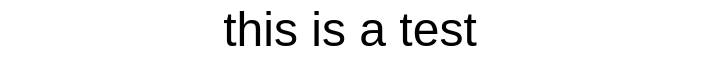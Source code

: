 <mxfile version="12.0.2" type="github" pages="1"><diagram id="O3oGLZor-51e91q_9veH" name="Page-1"><mxGraphModel dx="1308" dy="655" grid="1" gridSize="10" guides="1" tooltips="1" connect="1" arrows="1" fold="1" page="1" pageScale="1" pageWidth="850" pageHeight="1100" math="0" shadow="0"><root><mxCell id="0"/><mxCell id="1" parent="0"/><mxCell id="4-J47CygOywAHzVUR67B-1" value="&lt;font style=&quot;font-size: 24px&quot;&gt;this is a test&lt;/font&gt;" style="text;html=1;strokeColor=none;fillColor=none;align=center;verticalAlign=middle;whiteSpace=wrap;rounded=0;" vertex="1" parent="1"><mxGeometry x="140" y="160" width="350" height="20" as="geometry"/></mxCell></root></mxGraphModel></diagram></mxfile>